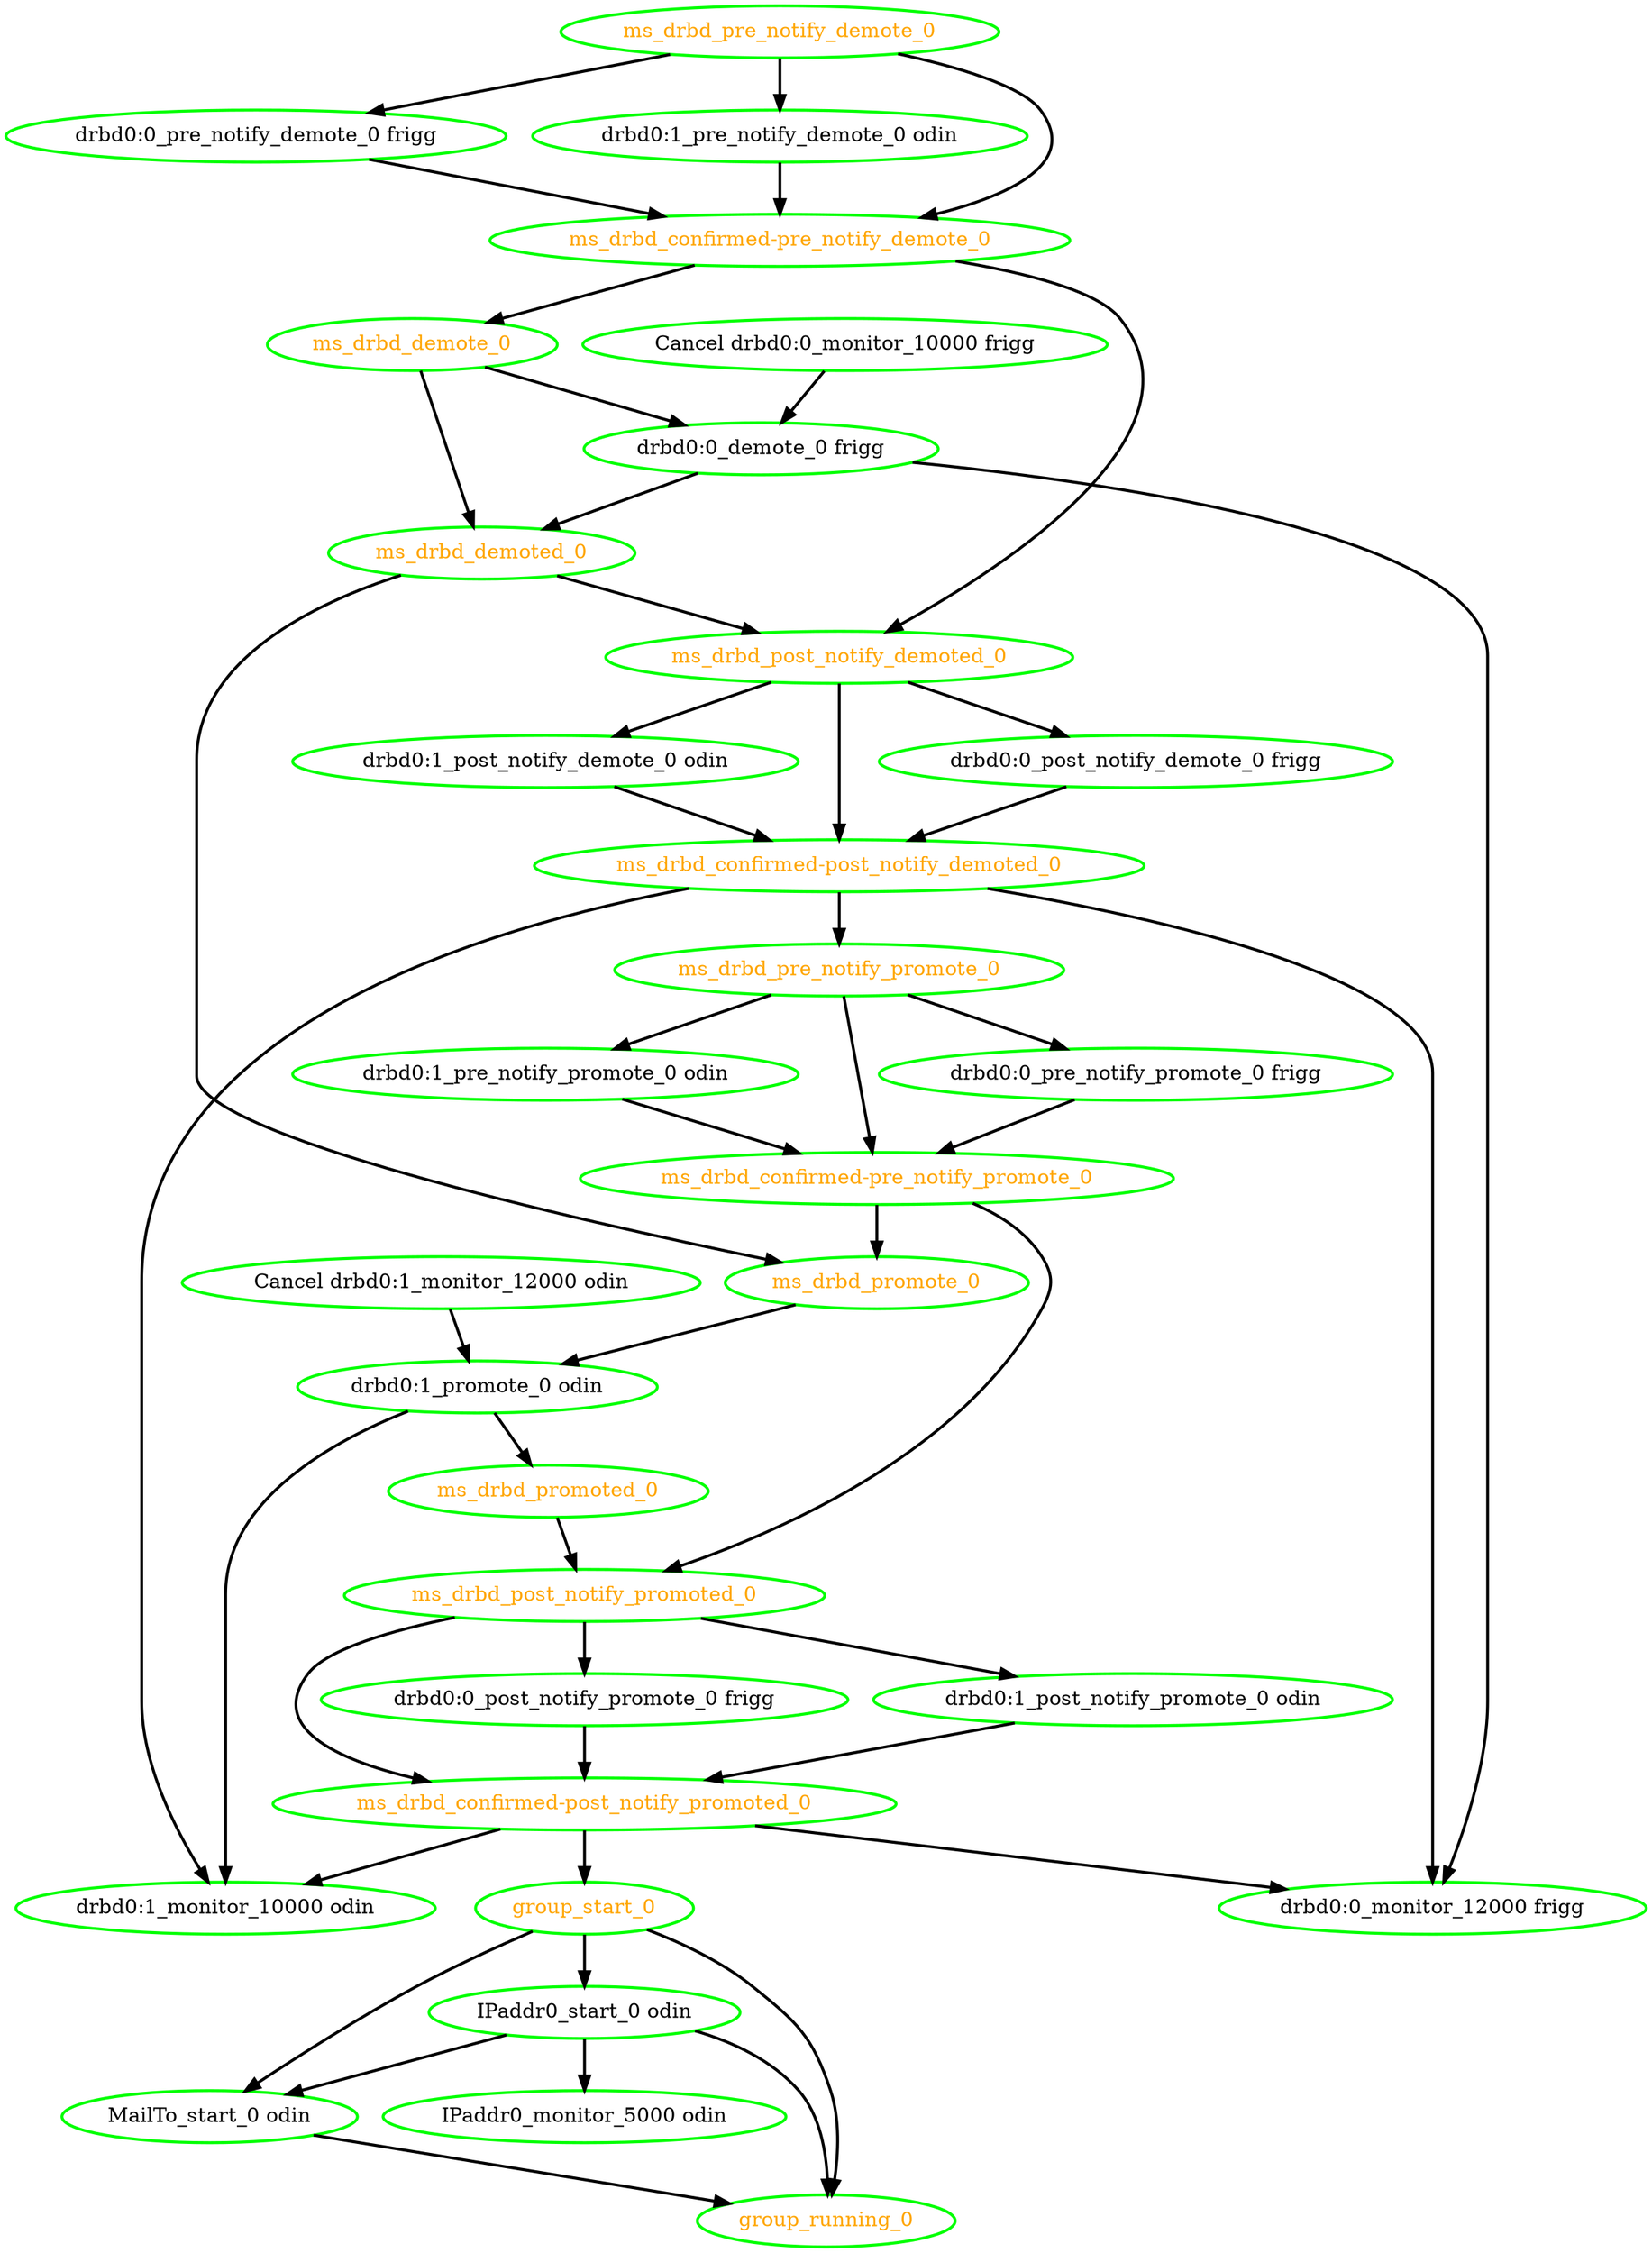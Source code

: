 digraph "g" {
"Cancel drbd0:0_monitor_10000 frigg" -> "drbd0:0_demote_0 frigg" [ style = bold]
"Cancel drbd0:0_monitor_10000 frigg" [ style=bold color="green" fontcolor="black" ]
"Cancel drbd0:1_monitor_12000 odin" -> "drbd0:1_promote_0 odin" [ style = bold]
"Cancel drbd0:1_monitor_12000 odin" [ style=bold color="green" fontcolor="black" ]
"IPaddr0_monitor_5000 odin" [ style=bold color="green" fontcolor="black" ]
"IPaddr0_start_0 odin" -> "IPaddr0_monitor_5000 odin" [ style = bold]
"IPaddr0_start_0 odin" -> "MailTo_start_0 odin" [ style = bold]
"IPaddr0_start_0 odin" -> "group_running_0" [ style = bold]
"IPaddr0_start_0 odin" [ style=bold color="green" fontcolor="black" ]
"MailTo_start_0 odin" -> "group_running_0" [ style = bold]
"MailTo_start_0 odin" [ style=bold color="green" fontcolor="black" ]
"drbd0:0_demote_0 frigg" -> "drbd0:0_monitor_12000 frigg" [ style = bold]
"drbd0:0_demote_0 frigg" -> "ms_drbd_demoted_0" [ style = bold]
"drbd0:0_demote_0 frigg" [ style=bold color="green" fontcolor="black" ]
"drbd0:0_monitor_12000 frigg" [ style=bold color="green" fontcolor="black" ]
"drbd0:0_post_notify_demote_0 frigg" -> "ms_drbd_confirmed-post_notify_demoted_0" [ style = bold]
"drbd0:0_post_notify_demote_0 frigg" [ style=bold color="green" fontcolor="black" ]
"drbd0:0_post_notify_promote_0 frigg" -> "ms_drbd_confirmed-post_notify_promoted_0" [ style = bold]
"drbd0:0_post_notify_promote_0 frigg" [ style=bold color="green" fontcolor="black" ]
"drbd0:0_pre_notify_demote_0 frigg" -> "ms_drbd_confirmed-pre_notify_demote_0" [ style = bold]
"drbd0:0_pre_notify_demote_0 frigg" [ style=bold color="green" fontcolor="black" ]
"drbd0:0_pre_notify_promote_0 frigg" -> "ms_drbd_confirmed-pre_notify_promote_0" [ style = bold]
"drbd0:0_pre_notify_promote_0 frigg" [ style=bold color="green" fontcolor="black" ]
"drbd0:1_monitor_10000 odin" [ style=bold color="green" fontcolor="black" ]
"drbd0:1_post_notify_demote_0 odin" -> "ms_drbd_confirmed-post_notify_demoted_0" [ style = bold]
"drbd0:1_post_notify_demote_0 odin" [ style=bold color="green" fontcolor="black" ]
"drbd0:1_post_notify_promote_0 odin" -> "ms_drbd_confirmed-post_notify_promoted_0" [ style = bold]
"drbd0:1_post_notify_promote_0 odin" [ style=bold color="green" fontcolor="black" ]
"drbd0:1_pre_notify_demote_0 odin" -> "ms_drbd_confirmed-pre_notify_demote_0" [ style = bold]
"drbd0:1_pre_notify_demote_0 odin" [ style=bold color="green" fontcolor="black" ]
"drbd0:1_pre_notify_promote_0 odin" -> "ms_drbd_confirmed-pre_notify_promote_0" [ style = bold]
"drbd0:1_pre_notify_promote_0 odin" [ style=bold color="green" fontcolor="black" ]
"drbd0:1_promote_0 odin" -> "drbd0:1_monitor_10000 odin" [ style = bold]
"drbd0:1_promote_0 odin" -> "ms_drbd_promoted_0" [ style = bold]
"drbd0:1_promote_0 odin" [ style=bold color="green" fontcolor="black" ]
"group_running_0" [ style=bold color="green" fontcolor="orange" ]
"group_start_0" -> "IPaddr0_start_0 odin" [ style = bold]
"group_start_0" -> "MailTo_start_0 odin" [ style = bold]
"group_start_0" -> "group_running_0" [ style = bold]
"group_start_0" [ style=bold color="green" fontcolor="orange" ]
"ms_drbd_confirmed-post_notify_demoted_0" -> "drbd0:0_monitor_12000 frigg" [ style = bold]
"ms_drbd_confirmed-post_notify_demoted_0" -> "drbd0:1_monitor_10000 odin" [ style = bold]
"ms_drbd_confirmed-post_notify_demoted_0" -> "ms_drbd_pre_notify_promote_0" [ style = bold]
"ms_drbd_confirmed-post_notify_demoted_0" [ style=bold color="green" fontcolor="orange" ]
"ms_drbd_confirmed-post_notify_promoted_0" -> "drbd0:0_monitor_12000 frigg" [ style = bold]
"ms_drbd_confirmed-post_notify_promoted_0" -> "drbd0:1_monitor_10000 odin" [ style = bold]
"ms_drbd_confirmed-post_notify_promoted_0" -> "group_start_0" [ style = bold]
"ms_drbd_confirmed-post_notify_promoted_0" [ style=bold color="green" fontcolor="orange" ]
"ms_drbd_confirmed-pre_notify_demote_0" -> "ms_drbd_demote_0" [ style = bold]
"ms_drbd_confirmed-pre_notify_demote_0" -> "ms_drbd_post_notify_demoted_0" [ style = bold]
"ms_drbd_confirmed-pre_notify_demote_0" [ style=bold color="green" fontcolor="orange" ]
"ms_drbd_confirmed-pre_notify_promote_0" -> "ms_drbd_post_notify_promoted_0" [ style = bold]
"ms_drbd_confirmed-pre_notify_promote_0" -> "ms_drbd_promote_0" [ style = bold]
"ms_drbd_confirmed-pre_notify_promote_0" [ style=bold color="green" fontcolor="orange" ]
"ms_drbd_demote_0" -> "drbd0:0_demote_0 frigg" [ style = bold]
"ms_drbd_demote_0" -> "ms_drbd_demoted_0" [ style = bold]
"ms_drbd_demote_0" [ style=bold color="green" fontcolor="orange" ]
"ms_drbd_demoted_0" -> "ms_drbd_post_notify_demoted_0" [ style = bold]
"ms_drbd_demoted_0" -> "ms_drbd_promote_0" [ style = bold]
"ms_drbd_demoted_0" [ style=bold color="green" fontcolor="orange" ]
"ms_drbd_post_notify_demoted_0" -> "drbd0:0_post_notify_demote_0 frigg" [ style = bold]
"ms_drbd_post_notify_demoted_0" -> "drbd0:1_post_notify_demote_0 odin" [ style = bold]
"ms_drbd_post_notify_demoted_0" -> "ms_drbd_confirmed-post_notify_demoted_0" [ style = bold]
"ms_drbd_post_notify_demoted_0" [ style=bold color="green" fontcolor="orange" ]
"ms_drbd_post_notify_promoted_0" -> "drbd0:0_post_notify_promote_0 frigg" [ style = bold]
"ms_drbd_post_notify_promoted_0" -> "drbd0:1_post_notify_promote_0 odin" [ style = bold]
"ms_drbd_post_notify_promoted_0" -> "ms_drbd_confirmed-post_notify_promoted_0" [ style = bold]
"ms_drbd_post_notify_promoted_0" [ style=bold color="green" fontcolor="orange" ]
"ms_drbd_pre_notify_demote_0" -> "drbd0:0_pre_notify_demote_0 frigg" [ style = bold]
"ms_drbd_pre_notify_demote_0" -> "drbd0:1_pre_notify_demote_0 odin" [ style = bold]
"ms_drbd_pre_notify_demote_0" -> "ms_drbd_confirmed-pre_notify_demote_0" [ style = bold]
"ms_drbd_pre_notify_demote_0" [ style=bold color="green" fontcolor="orange" ]
"ms_drbd_pre_notify_promote_0" -> "drbd0:0_pre_notify_promote_0 frigg" [ style = bold]
"ms_drbd_pre_notify_promote_0" -> "drbd0:1_pre_notify_promote_0 odin" [ style = bold]
"ms_drbd_pre_notify_promote_0" -> "ms_drbd_confirmed-pre_notify_promote_0" [ style = bold]
"ms_drbd_pre_notify_promote_0" [ style=bold color="green" fontcolor="orange" ]
"ms_drbd_promote_0" -> "drbd0:1_promote_0 odin" [ style = bold]
"ms_drbd_promote_0" [ style=bold color="green" fontcolor="orange" ]
"ms_drbd_promoted_0" -> "ms_drbd_post_notify_promoted_0" [ style = bold]
"ms_drbd_promoted_0" [ style=bold color="green" fontcolor="orange" ]
}
